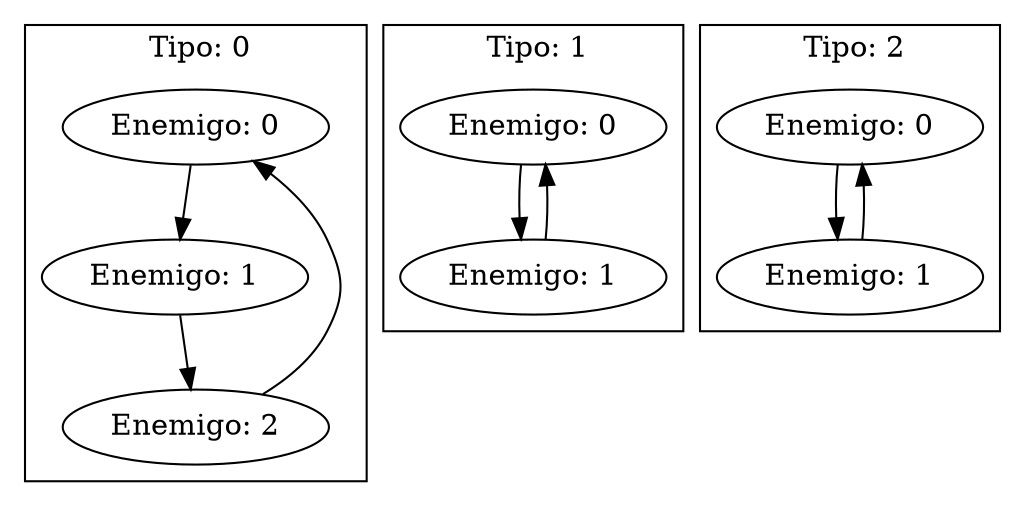 digraph G{
subgraph cluster0{
label =" Tipo: 0";
140064118060448[label="Enemigo: 0"];
140064118060448->140064118038256;
140064118038256[label="Enemigo: 1"];
140064118038256->140064118046960;
140064118046960[label="Enemigo: 2"];
140064118046960->140064118060448;
}
subgraph cluster1{
label =" Tipo: 1";
140064118044912[label="Enemigo: 0"];
140064118044912->140064118048160;
140064118048160[label="Enemigo: 1"];
140064118048160->140064118044912;
}
subgraph cluster2{
label =" Tipo: 2";
140064118043568[label="Enemigo: 0"];
140064118043568->140064118043104;
140064118043104[label="Enemigo: 1"];
140064118043104->140064118043568;
}
}
